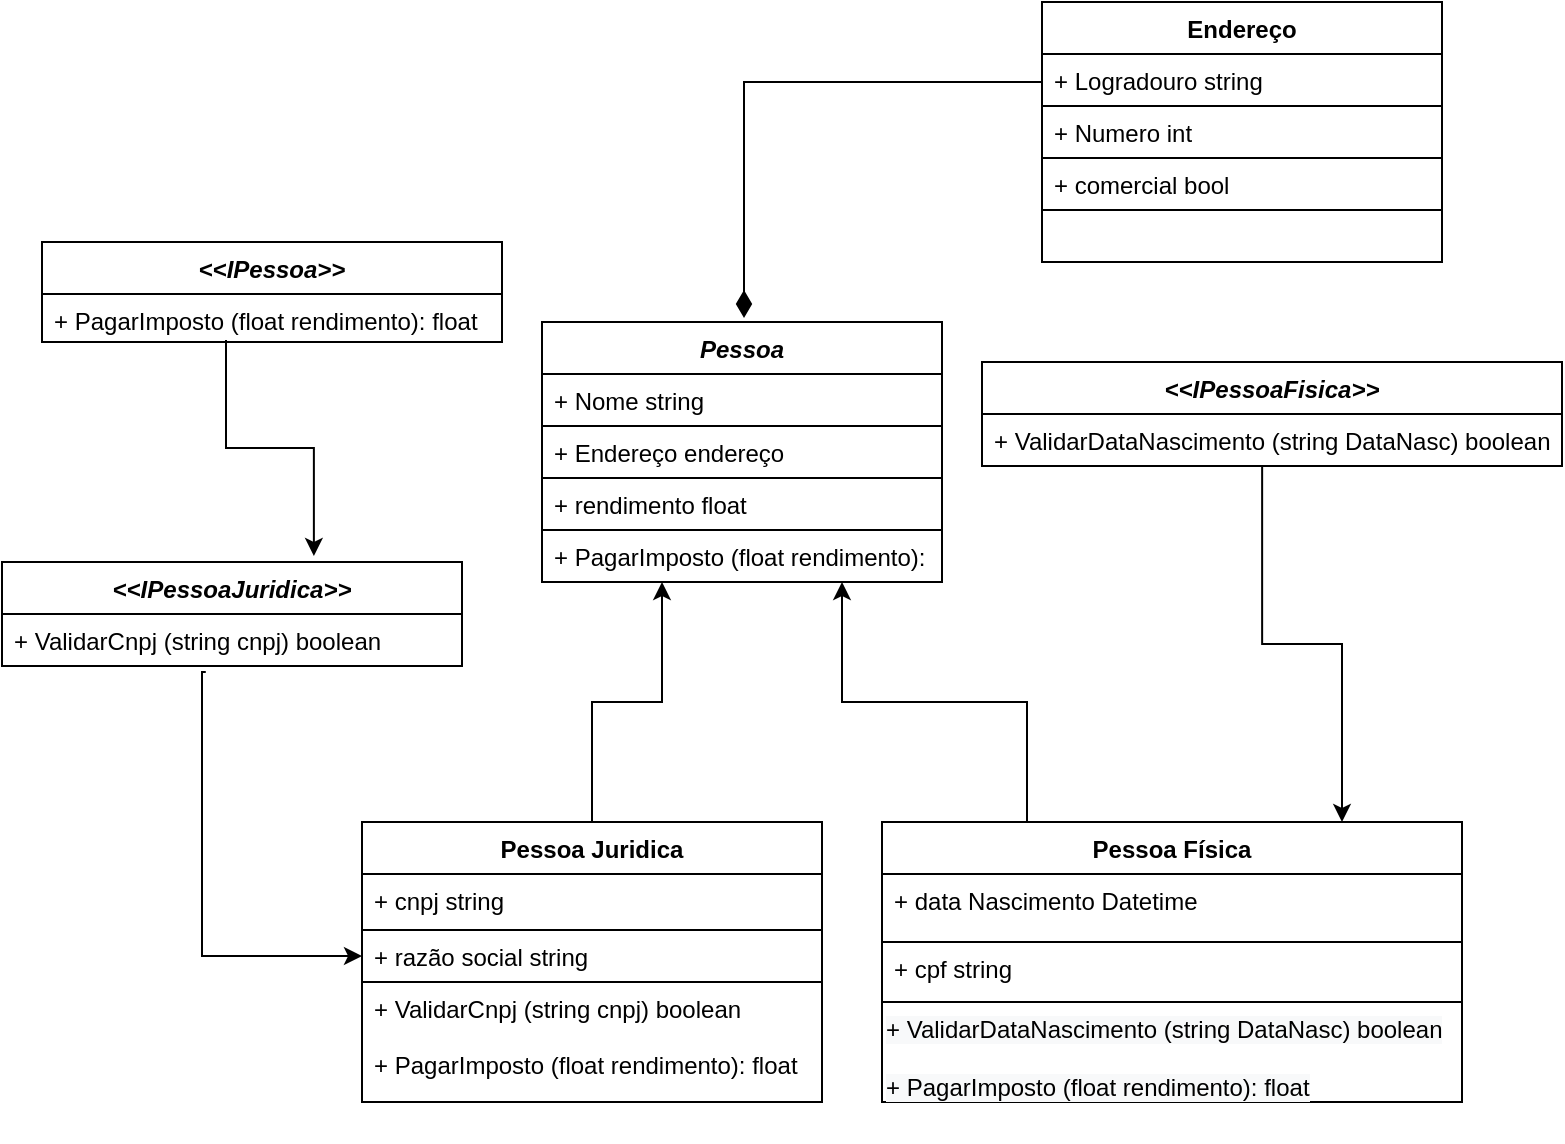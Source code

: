 <mxfile version="20.0.4" type="github">
  <diagram id="TrkqzZ1PFBoJaUpcKbWw" name="Page-1">
    <mxGraphModel dx="868" dy="450" grid="1" gridSize="10" guides="1" tooltips="1" connect="1" arrows="1" fold="1" page="1" pageScale="1" pageWidth="827" pageHeight="1169" math="0" shadow="0">
      <root>
        <mxCell id="0" />
        <mxCell id="1" parent="0" />
        <mxCell id="QURcU1poUcSPpCujCOqU-1" value="&lt;&lt;IPessoa&gt;&gt;" style="swimlane;fontStyle=3;align=center;verticalAlign=top;childLayout=stackLayout;horizontal=1;startSize=26;horizontalStack=0;resizeParent=1;resizeParentMax=0;resizeLast=0;collapsible=1;marginBottom=0;strokeColor=default;" vertex="1" parent="1">
          <mxGeometry x="60" y="170" width="230" height="50" as="geometry" />
        </mxCell>
        <mxCell id="QURcU1poUcSPpCujCOqU-2" value="+ PagarImposto (float rendimento): float" style="text;strokeColor=default;fillColor=none;align=left;verticalAlign=top;spacingLeft=4;spacingRight=4;overflow=hidden;rotatable=0;points=[[0,0.5],[1,0.5]];portConstraint=eastwest;" vertex="1" parent="QURcU1poUcSPpCujCOqU-1">
          <mxGeometry y="26" width="230" height="24" as="geometry" />
        </mxCell>
        <mxCell id="QURcU1poUcSPpCujCOqU-3" value="" style="group" vertex="1" connectable="0" parent="1">
          <mxGeometry x="310" y="210" width="200" height="130" as="geometry" />
        </mxCell>
        <mxCell id="QURcU1poUcSPpCujCOqU-4" value="Pessoa" style="swimlane;fontStyle=3;align=center;verticalAlign=top;childLayout=stackLayout;horizontal=1;startSize=26;horizontalStack=0;resizeParent=1;resizeParentMax=0;resizeLast=0;collapsible=1;marginBottom=0;" vertex="1" parent="QURcU1poUcSPpCujCOqU-3">
          <mxGeometry width="200" height="104" as="geometry" />
        </mxCell>
        <mxCell id="QURcU1poUcSPpCujCOqU-5" value="+ Nome string" style="text;strokeColor=none;fillColor=none;align=left;verticalAlign=top;spacingLeft=4;spacingRight=4;overflow=hidden;rotatable=0;points=[[0,0.5],[1,0.5]];portConstraint=eastwest;" vertex="1" parent="QURcU1poUcSPpCujCOqU-4">
          <mxGeometry y="26" width="200" height="26" as="geometry" />
        </mxCell>
        <mxCell id="QURcU1poUcSPpCujCOqU-6" value="+ Endereço endereço" style="text;strokeColor=default;fillColor=none;align=left;verticalAlign=top;spacingLeft=4;spacingRight=4;overflow=hidden;rotatable=0;points=[[0,0.5],[1,0.5]];portConstraint=eastwest;" vertex="1" parent="QURcU1poUcSPpCujCOqU-4">
          <mxGeometry y="52" width="200" height="26" as="geometry" />
        </mxCell>
        <mxCell id="QURcU1poUcSPpCujCOqU-7" value="+ rendimento float" style="text;strokeColor=default;fillColor=none;align=left;verticalAlign=top;spacingLeft=4;spacingRight=4;overflow=hidden;rotatable=0;points=[[0,0.5],[1,0.5]];portConstraint=eastwest;" vertex="1" parent="QURcU1poUcSPpCujCOqU-4">
          <mxGeometry y="78" width="200" height="26" as="geometry" />
        </mxCell>
        <mxCell id="QURcU1poUcSPpCujCOqU-8" value="+ PagarImposto (float rendimento): float" style="text;strokeColor=default;fillColor=none;align=left;verticalAlign=top;spacingLeft=4;spacingRight=4;overflow=hidden;rotatable=0;points=[[0,0.5],[1,0.5]];portConstraint=eastwest;" vertex="1" parent="QURcU1poUcSPpCujCOqU-3">
          <mxGeometry y="104" width="200" height="26" as="geometry" />
        </mxCell>
        <mxCell id="QURcU1poUcSPpCujCOqU-9" value="" style="group" vertex="1" connectable="0" parent="1">
          <mxGeometry x="220" y="460" width="230" height="140" as="geometry" />
        </mxCell>
        <mxCell id="QURcU1poUcSPpCujCOqU-10" value="Pessoa Juridica" style="swimlane;fontStyle=1;align=center;verticalAlign=top;childLayout=stackLayout;horizontal=1;startSize=26;horizontalStack=0;resizeParent=1;resizeParentMax=0;resizeLast=0;collapsible=1;marginBottom=0;" vertex="1" parent="QURcU1poUcSPpCujCOqU-9">
          <mxGeometry width="230" height="80" as="geometry" />
        </mxCell>
        <mxCell id="QURcU1poUcSPpCujCOqU-11" value="+ cnpj string" style="text;strokeColor=none;fillColor=none;align=left;verticalAlign=top;spacingLeft=4;spacingRight=4;overflow=hidden;rotatable=0;points=[[0,0.5],[1,0.5]];portConstraint=eastwest;" vertex="1" parent="QURcU1poUcSPpCujCOqU-10">
          <mxGeometry y="26" width="230" height="28" as="geometry" />
        </mxCell>
        <mxCell id="QURcU1poUcSPpCujCOqU-12" value="+ razão social string" style="text;strokeColor=default;fillColor=none;align=left;verticalAlign=top;spacingLeft=4;spacingRight=4;overflow=hidden;rotatable=0;points=[[0,0.5],[1,0.5]];portConstraint=eastwest;" vertex="1" parent="QURcU1poUcSPpCujCOqU-10">
          <mxGeometry y="54" width="230" height="26" as="geometry" />
        </mxCell>
        <mxCell id="QURcU1poUcSPpCujCOqU-13" value="+ ValidarCnpj (string cnpj) boolean&#xa;&#xa;+ PagarImposto (float rendimento): float" style="text;strokeColor=default;fillColor=none;align=left;verticalAlign=top;spacingLeft=4;spacingRight=4;overflow=hidden;rotatable=0;points=[[0,0.5],[1,0.5]];portConstraint=eastwest;" vertex="1" parent="QURcU1poUcSPpCujCOqU-9">
          <mxGeometry y="80" width="230" height="60" as="geometry" />
        </mxCell>
        <mxCell id="QURcU1poUcSPpCujCOqU-14" value="&lt;&lt;IPessoaJuridica&gt;&gt;" style="swimlane;fontStyle=3;align=center;verticalAlign=top;childLayout=stackLayout;horizontal=1;startSize=26;horizontalStack=0;resizeParent=1;resizeParentMax=0;resizeLast=0;collapsible=1;marginBottom=0;strokeColor=default;" vertex="1" parent="1">
          <mxGeometry x="40" y="330" width="230" height="52" as="geometry" />
        </mxCell>
        <mxCell id="QURcU1poUcSPpCujCOqU-15" value="+ ValidarCnpj (string cnpj) boolean" style="text;strokeColor=none;fillColor=none;align=left;verticalAlign=top;spacingLeft=4;spacingRight=4;overflow=hidden;rotatable=0;points=[[0,0.5],[1,0.5]];portConstraint=eastwest;" vertex="1" parent="QURcU1poUcSPpCujCOqU-14">
          <mxGeometry y="26" width="230" height="26" as="geometry" />
        </mxCell>
        <mxCell id="QURcU1poUcSPpCujCOqU-16" value="" style="group" vertex="1" connectable="0" parent="1">
          <mxGeometry x="480" y="460" width="290" height="160" as="geometry" />
        </mxCell>
        <mxCell id="QURcU1poUcSPpCujCOqU-17" value="Pessoa Física" style="swimlane;fontStyle=1;align=center;verticalAlign=top;childLayout=stackLayout;horizontal=1;startSize=26;horizontalStack=0;resizeParent=1;resizeParentMax=0;resizeLast=0;collapsible=1;marginBottom=0;" vertex="1" parent="QURcU1poUcSPpCujCOqU-16">
          <mxGeometry width="290" height="90" as="geometry" />
        </mxCell>
        <mxCell id="QURcU1poUcSPpCujCOqU-18" value="+ data Nascimento Datetime" style="text;strokeColor=none;fillColor=none;align=left;verticalAlign=top;spacingLeft=4;spacingRight=4;overflow=hidden;rotatable=0;points=[[0,0.5],[1,0.5]];portConstraint=eastwest;" vertex="1" parent="QURcU1poUcSPpCujCOqU-17">
          <mxGeometry y="26" width="290" height="34" as="geometry" />
        </mxCell>
        <mxCell id="QURcU1poUcSPpCujCOqU-19" value="+ cpf string" style="text;strokeColor=default;fillColor=none;align=left;verticalAlign=top;spacingLeft=4;spacingRight=4;overflow=hidden;rotatable=0;points=[[0,0.5],[1,0.5]];portConstraint=eastwest;" vertex="1" parent="QURcU1poUcSPpCujCOqU-17">
          <mxGeometry y="60" width="290" height="30" as="geometry" />
        </mxCell>
        <mxCell id="QURcU1poUcSPpCujCOqU-20" value="&lt;span style=&quot;color: rgb(0, 0, 0); font-family: Helvetica; font-size: 12px; font-style: normal; font-variant-ligatures: normal; font-variant-caps: normal; font-weight: 400; letter-spacing: normal; orphans: 2; text-align: left; text-indent: 0px; text-transform: none; widows: 2; word-spacing: 0px; -webkit-text-stroke-width: 0px; background-color: rgb(248, 249, 250); text-decoration-thickness: initial; text-decoration-style: initial; text-decoration-color: initial; float: none; display: inline !important;&quot;&gt;+ ValidarDataNascimento (string DataNasc) boolean&lt;/span&gt;&lt;br style=&quot;padding: 0px; margin: 0px; color: rgb(0, 0, 0); font-family: Helvetica; font-size: 12px; font-style: normal; font-variant-ligatures: normal; font-variant-caps: normal; font-weight: 400; letter-spacing: normal; orphans: 2; text-align: left; text-indent: 0px; text-transform: none; widows: 2; word-spacing: 0px; -webkit-text-stroke-width: 0px; background-color: rgb(248, 249, 250); text-decoration-thickness: initial; text-decoration-style: initial; text-decoration-color: initial;&quot;&gt;&lt;br style=&quot;padding: 0px; margin: 0px; color: rgb(0, 0, 0); font-family: Helvetica; font-size: 12px; font-style: normal; font-variant-ligatures: normal; font-variant-caps: normal; font-weight: 400; letter-spacing: normal; orphans: 2; text-align: left; text-indent: 0px; text-transform: none; widows: 2; word-spacing: 0px; -webkit-text-stroke-width: 0px; background-color: rgb(248, 249, 250); text-decoration-thickness: initial; text-decoration-style: initial; text-decoration-color: initial;&quot;&gt;&lt;span style=&quot;color: rgb(0, 0, 0); font-family: Helvetica; font-size: 12px; font-style: normal; font-variant-ligatures: normal; font-variant-caps: normal; font-weight: 400; letter-spacing: normal; orphans: 2; text-align: left; text-indent: 0px; text-transform: none; widows: 2; word-spacing: 0px; -webkit-text-stroke-width: 0px; background-color: rgb(248, 249, 250); text-decoration-thickness: initial; text-decoration-style: initial; text-decoration-color: initial; float: none; display: inline !important;&quot;&gt;+ PagarImposto (float rendimento): float&lt;/span&gt;" style="text;whiteSpace=wrap;html=1;strokeColor=default;" vertex="1" parent="QURcU1poUcSPpCujCOqU-16">
          <mxGeometry y="90" width="290" height="50" as="geometry" />
        </mxCell>
        <mxCell id="QURcU1poUcSPpCujCOqU-21" value="" style="edgeStyle=segmentEdgeStyle;endArrow=classic;html=1;rounded=0;exitX=0.443;exitY=1.115;exitDx=0;exitDy=0;exitPerimeter=0;entryX=0;entryY=0.5;entryDx=0;entryDy=0;" edge="1" parent="1" target="QURcU1poUcSPpCujCOqU-12">
          <mxGeometry width="50" height="50" relative="1" as="geometry">
            <mxPoint x="141.89" y="384.99" as="sourcePoint" />
            <mxPoint x="220" y="480" as="targetPoint" />
            <Array as="points">
              <mxPoint x="140" y="385" />
              <mxPoint x="140" y="527" />
            </Array>
          </mxGeometry>
        </mxCell>
        <mxCell id="QURcU1poUcSPpCujCOqU-22" value="" style="edgeStyle=elbowEdgeStyle;elbow=vertical;endArrow=classic;html=1;rounded=0;exitX=0.25;exitY=0;exitDx=0;exitDy=0;" edge="1" parent="1" source="QURcU1poUcSPpCujCOqU-17">
          <mxGeometry width="50" height="50" relative="1" as="geometry">
            <mxPoint x="598" y="450" as="sourcePoint" />
            <mxPoint x="460.0" y="340" as="targetPoint" />
          </mxGeometry>
        </mxCell>
        <mxCell id="QURcU1poUcSPpCujCOqU-23" value="" style="edgeStyle=elbowEdgeStyle;elbow=vertical;endArrow=classic;html=1;rounded=0;exitX=0.5;exitY=0;exitDx=0;exitDy=0;" edge="1" parent="1" source="QURcU1poUcSPpCujCOqU-10">
          <mxGeometry width="50" height="50" relative="1" as="geometry">
            <mxPoint x="320" y="390" as="sourcePoint" />
            <mxPoint x="370.0" y="340" as="targetPoint" />
          </mxGeometry>
        </mxCell>
        <mxCell id="QURcU1poUcSPpCujCOqU-24" value="&lt;&lt;IPessoaFisica&gt;&gt;" style="swimlane;fontStyle=3;align=center;verticalAlign=top;childLayout=stackLayout;horizontal=1;startSize=26;horizontalStack=0;resizeParent=1;resizeParentMax=0;resizeLast=0;collapsible=1;marginBottom=0;strokeColor=default;" vertex="1" parent="1">
          <mxGeometry x="530" y="230" width="290" height="52" as="geometry" />
        </mxCell>
        <mxCell id="QURcU1poUcSPpCujCOqU-25" value="+ ValidarDataNascimento (string DataNasc) boolean" style="text;strokeColor=none;fillColor=none;align=left;verticalAlign=top;spacingLeft=4;spacingRight=4;overflow=hidden;rotatable=0;points=[[0,0.5],[1,0.5]];portConstraint=eastwest;" vertex="1" parent="QURcU1poUcSPpCujCOqU-24">
          <mxGeometry y="26" width="290" height="26" as="geometry" />
        </mxCell>
        <mxCell id="QURcU1poUcSPpCujCOqU-26" value="" style="edgeStyle=elbowEdgeStyle;elbow=vertical;endArrow=classic;html=1;rounded=0;exitX=0.483;exitY=1;exitDx=0;exitDy=0;exitPerimeter=0;" edge="1" parent="1" source="QURcU1poUcSPpCujCOqU-25">
          <mxGeometry width="50" height="50" relative="1" as="geometry">
            <mxPoint x="680" y="370" as="sourcePoint" />
            <mxPoint x="710" y="460" as="targetPoint" />
          </mxGeometry>
        </mxCell>
        <mxCell id="QURcU1poUcSPpCujCOqU-27" value="" style="edgeStyle=elbowEdgeStyle;elbow=vertical;endArrow=classic;html=1;rounded=0;entryX=0.678;entryY=-0.058;entryDx=0;entryDy=0;entryPerimeter=0;exitX=0.4;exitY=0.958;exitDx=0;exitDy=0;exitPerimeter=0;" edge="1" parent="1" source="QURcU1poUcSPpCujCOqU-2" target="QURcU1poUcSPpCujCOqU-14">
          <mxGeometry width="50" height="50" relative="1" as="geometry">
            <mxPoint x="150" y="300" as="sourcePoint" />
            <mxPoint x="200" y="250" as="targetPoint" />
          </mxGeometry>
        </mxCell>
        <mxCell id="QURcU1poUcSPpCujCOqU-28" value="" style="group" vertex="1" connectable="0" parent="1">
          <mxGeometry x="560" y="50" width="200" height="130" as="geometry" />
        </mxCell>
        <mxCell id="QURcU1poUcSPpCujCOqU-29" value="Endereço" style="swimlane;fontStyle=1;align=center;verticalAlign=top;childLayout=stackLayout;horizontal=1;startSize=26;horizontalStack=0;resizeParent=1;resizeParentMax=0;resizeLast=0;collapsible=1;marginBottom=0;" vertex="1" parent="QURcU1poUcSPpCujCOqU-28">
          <mxGeometry width="200" height="104" as="geometry" />
        </mxCell>
        <mxCell id="QURcU1poUcSPpCujCOqU-30" value="+ Logradouro string" style="text;strokeColor=none;fillColor=none;align=left;verticalAlign=top;spacingLeft=4;spacingRight=4;overflow=hidden;rotatable=0;points=[[0,0.5],[1,0.5]];portConstraint=eastwest;" vertex="1" parent="QURcU1poUcSPpCujCOqU-29">
          <mxGeometry y="26" width="200" height="26" as="geometry" />
        </mxCell>
        <mxCell id="QURcU1poUcSPpCujCOqU-31" value="+ Numero int" style="text;strokeColor=default;fillColor=none;align=left;verticalAlign=top;spacingLeft=4;spacingRight=4;overflow=hidden;rotatable=0;points=[[0,0.5],[1,0.5]];portConstraint=eastwest;" vertex="1" parent="QURcU1poUcSPpCujCOqU-29">
          <mxGeometry y="52" width="200" height="26" as="geometry" />
        </mxCell>
        <mxCell id="QURcU1poUcSPpCujCOqU-32" value="+ comercial bool " style="text;strokeColor=default;fillColor=none;align=left;verticalAlign=top;spacingLeft=4;spacingRight=4;overflow=hidden;rotatable=0;points=[[0,0.5],[1,0.5]];portConstraint=eastwest;" vertex="1" parent="QURcU1poUcSPpCujCOqU-29">
          <mxGeometry y="78" width="200" height="26" as="geometry" />
        </mxCell>
        <mxCell id="QURcU1poUcSPpCujCOqU-33" value="" style="text;strokeColor=default;fillColor=none;align=left;verticalAlign=top;spacingLeft=4;spacingRight=4;overflow=hidden;rotatable=0;points=[[0,0.5],[1,0.5]];portConstraint=eastwest;" vertex="1" parent="QURcU1poUcSPpCujCOqU-28">
          <mxGeometry y="104" width="200" height="26" as="geometry" />
        </mxCell>
        <mxCell id="QURcU1poUcSPpCujCOqU-34" value="" style="edgeStyle=segmentEdgeStyle;endArrow=diamondThin;html=1;rounded=0;endFill=1;strokeWidth=1;endSize=11;entryX=0.455;entryY=-0.019;entryDx=0;entryDy=0;entryPerimeter=0;" edge="1" parent="1">
          <mxGeometry width="50" height="50" relative="1" as="geometry">
            <mxPoint x="560.0" y="90" as="sourcePoint" />
            <mxPoint x="411" y="208.024" as="targetPoint" />
          </mxGeometry>
        </mxCell>
      </root>
    </mxGraphModel>
  </diagram>
</mxfile>
